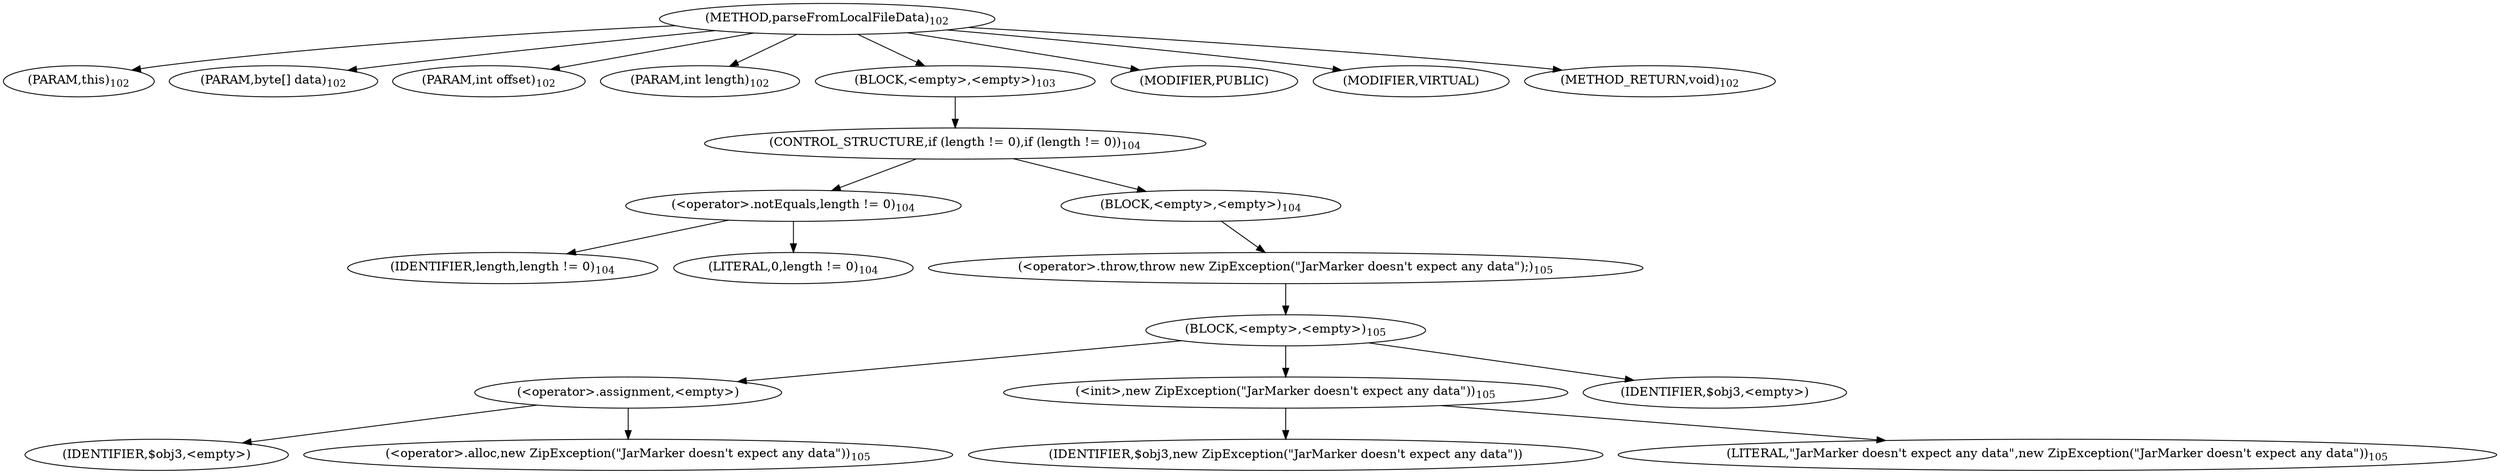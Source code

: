 digraph "parseFromLocalFileData" {  
"103" [label = <(METHOD,parseFromLocalFileData)<SUB>102</SUB>> ]
"104" [label = <(PARAM,this)<SUB>102</SUB>> ]
"105" [label = <(PARAM,byte[] data)<SUB>102</SUB>> ]
"106" [label = <(PARAM,int offset)<SUB>102</SUB>> ]
"107" [label = <(PARAM,int length)<SUB>102</SUB>> ]
"108" [label = <(BLOCK,&lt;empty&gt;,&lt;empty&gt;)<SUB>103</SUB>> ]
"109" [label = <(CONTROL_STRUCTURE,if (length != 0),if (length != 0))<SUB>104</SUB>> ]
"110" [label = <(&lt;operator&gt;.notEquals,length != 0)<SUB>104</SUB>> ]
"111" [label = <(IDENTIFIER,length,length != 0)<SUB>104</SUB>> ]
"112" [label = <(LITERAL,0,length != 0)<SUB>104</SUB>> ]
"113" [label = <(BLOCK,&lt;empty&gt;,&lt;empty&gt;)<SUB>104</SUB>> ]
"114" [label = <(&lt;operator&gt;.throw,throw new ZipException(&quot;JarMarker doesn't expect any data&quot;);)<SUB>105</SUB>> ]
"115" [label = <(BLOCK,&lt;empty&gt;,&lt;empty&gt;)<SUB>105</SUB>> ]
"116" [label = <(&lt;operator&gt;.assignment,&lt;empty&gt;)> ]
"117" [label = <(IDENTIFIER,$obj3,&lt;empty&gt;)> ]
"118" [label = <(&lt;operator&gt;.alloc,new ZipException(&quot;JarMarker doesn't expect any data&quot;))<SUB>105</SUB>> ]
"119" [label = <(&lt;init&gt;,new ZipException(&quot;JarMarker doesn't expect any data&quot;))<SUB>105</SUB>> ]
"120" [label = <(IDENTIFIER,$obj3,new ZipException(&quot;JarMarker doesn't expect any data&quot;))> ]
"121" [label = <(LITERAL,&quot;JarMarker doesn't expect any data&quot;,new ZipException(&quot;JarMarker doesn't expect any data&quot;))<SUB>105</SUB>> ]
"122" [label = <(IDENTIFIER,$obj3,&lt;empty&gt;)> ]
"123" [label = <(MODIFIER,PUBLIC)> ]
"124" [label = <(MODIFIER,VIRTUAL)> ]
"125" [label = <(METHOD_RETURN,void)<SUB>102</SUB>> ]
  "103" -> "104" 
  "103" -> "105" 
  "103" -> "106" 
  "103" -> "107" 
  "103" -> "108" 
  "103" -> "123" 
  "103" -> "124" 
  "103" -> "125" 
  "108" -> "109" 
  "109" -> "110" 
  "109" -> "113" 
  "110" -> "111" 
  "110" -> "112" 
  "113" -> "114" 
  "114" -> "115" 
  "115" -> "116" 
  "115" -> "119" 
  "115" -> "122" 
  "116" -> "117" 
  "116" -> "118" 
  "119" -> "120" 
  "119" -> "121" 
}
